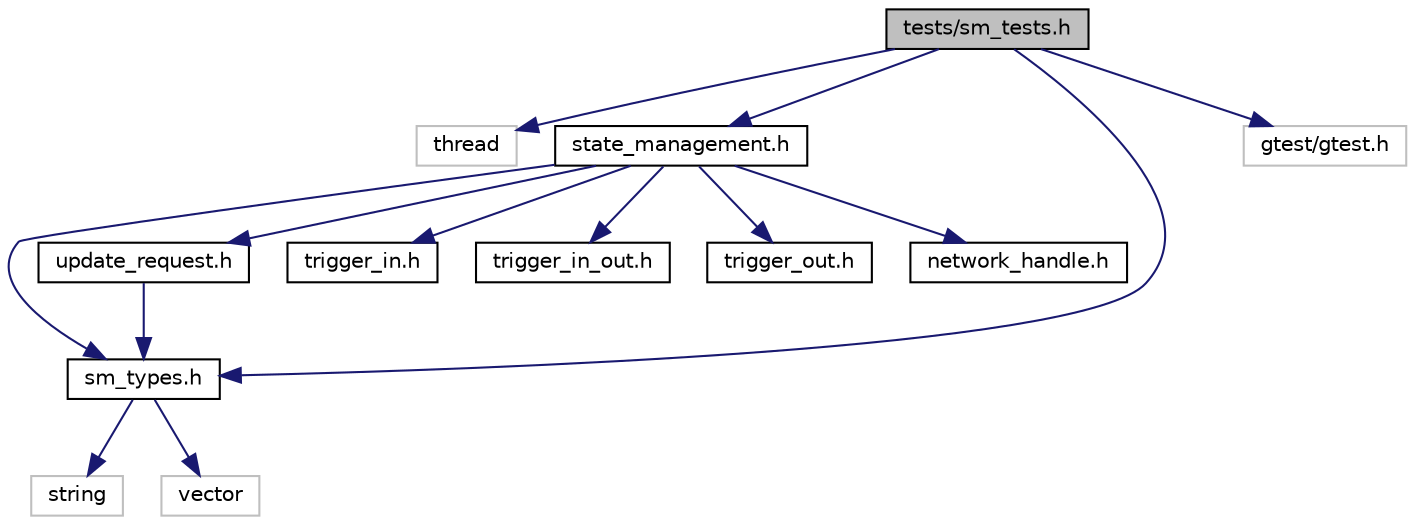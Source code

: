 digraph "tests/sm_tests.h"
{
 // LATEX_PDF_SIZE
  edge [fontname="Helvetica",fontsize="10",labelfontname="Helvetica",labelfontsize="10"];
  node [fontname="Helvetica",fontsize="10",shape=record];
  Node1 [label="tests/sm_tests.h",height=0.2,width=0.4,color="black", fillcolor="grey75", style="filled", fontcolor="black",tooltip="Header with text fixture and basic includes for SM tests."];
  Node1 -> Node2 [color="midnightblue",fontsize="10",style="solid",fontname="Helvetica"];
  Node2 [label="thread",height=0.2,width=0.4,color="grey75", fillcolor="white", style="filled",tooltip=" "];
  Node1 -> Node3 [color="midnightblue",fontsize="10",style="solid",fontname="Helvetica"];
  Node3 [label="state_management.h",height=0.2,width=0.4,color="black", fillcolor="white", style="filled",URL="$state__management_8h.html",tooltip="State Management main header file."];
  Node3 -> Node4 [color="midnightblue",fontsize="10",style="solid",fontname="Helvetica"];
  Node4 [label="sm_types.h",height=0.2,width=0.4,color="black", fillcolor="white", style="filled",URL="$sm__types_8h.html",tooltip="State Machine types."];
  Node4 -> Node5 [color="midnightblue",fontsize="10",style="solid",fontname="Helvetica"];
  Node5 [label="string",height=0.2,width=0.4,color="grey75", fillcolor="white", style="filled",tooltip=" "];
  Node4 -> Node6 [color="midnightblue",fontsize="10",style="solid",fontname="Helvetica"];
  Node6 [label="vector",height=0.2,width=0.4,color="grey75", fillcolor="white", style="filled",tooltip=" "];
  Node3 -> Node7 [color="midnightblue",fontsize="10",style="solid",fontname="Helvetica"];
  Node7 [label="update_request.h",height=0.2,width=0.4,color="black", fillcolor="white", style="filled",URL="$update__request_8h.html",tooltip="Update Request SM interface to be used by UCM."];
  Node7 -> Node4 [color="midnightblue",fontsize="10",style="solid",fontname="Helvetica"];
  Node3 -> Node8 [color="midnightblue",fontsize="10",style="solid",fontname="Helvetica"];
  Node8 [label="trigger_in.h",height=0.2,width=0.4,color="black", fillcolor="white", style="filled",URL="$trigger__in_8h.html",tooltip="Trigger in interface."];
  Node3 -> Node9 [color="midnightblue",fontsize="10",style="solid",fontname="Helvetica"];
  Node9 [label="trigger_in_out.h",height=0.2,width=0.4,color="black", fillcolor="white", style="filled",URL="$trigger__in__out_8h.html",tooltip="Trigger in_out interface."];
  Node3 -> Node10 [color="midnightblue",fontsize="10",style="solid",fontname="Helvetica"];
  Node10 [label="trigger_out.h",height=0.2,width=0.4,color="black", fillcolor="white", style="filled",URL="$trigger__out_8h.html",tooltip="Trigger out interface."];
  Node3 -> Node11 [color="midnightblue",fontsize="10",style="solid",fontname="Helvetica"];
  Node11 [label="network_handle.h",height=0.2,width=0.4,color="black", fillcolor="white", style="filled",URL="$network__handle_8h_source.html",tooltip=" "];
  Node1 -> Node4 [color="midnightblue",fontsize="10",style="solid",fontname="Helvetica"];
  Node1 -> Node12 [color="midnightblue",fontsize="10",style="solid",fontname="Helvetica"];
  Node12 [label="gtest/gtest.h",height=0.2,width=0.4,color="grey75", fillcolor="white", style="filled",tooltip=" "];
}
